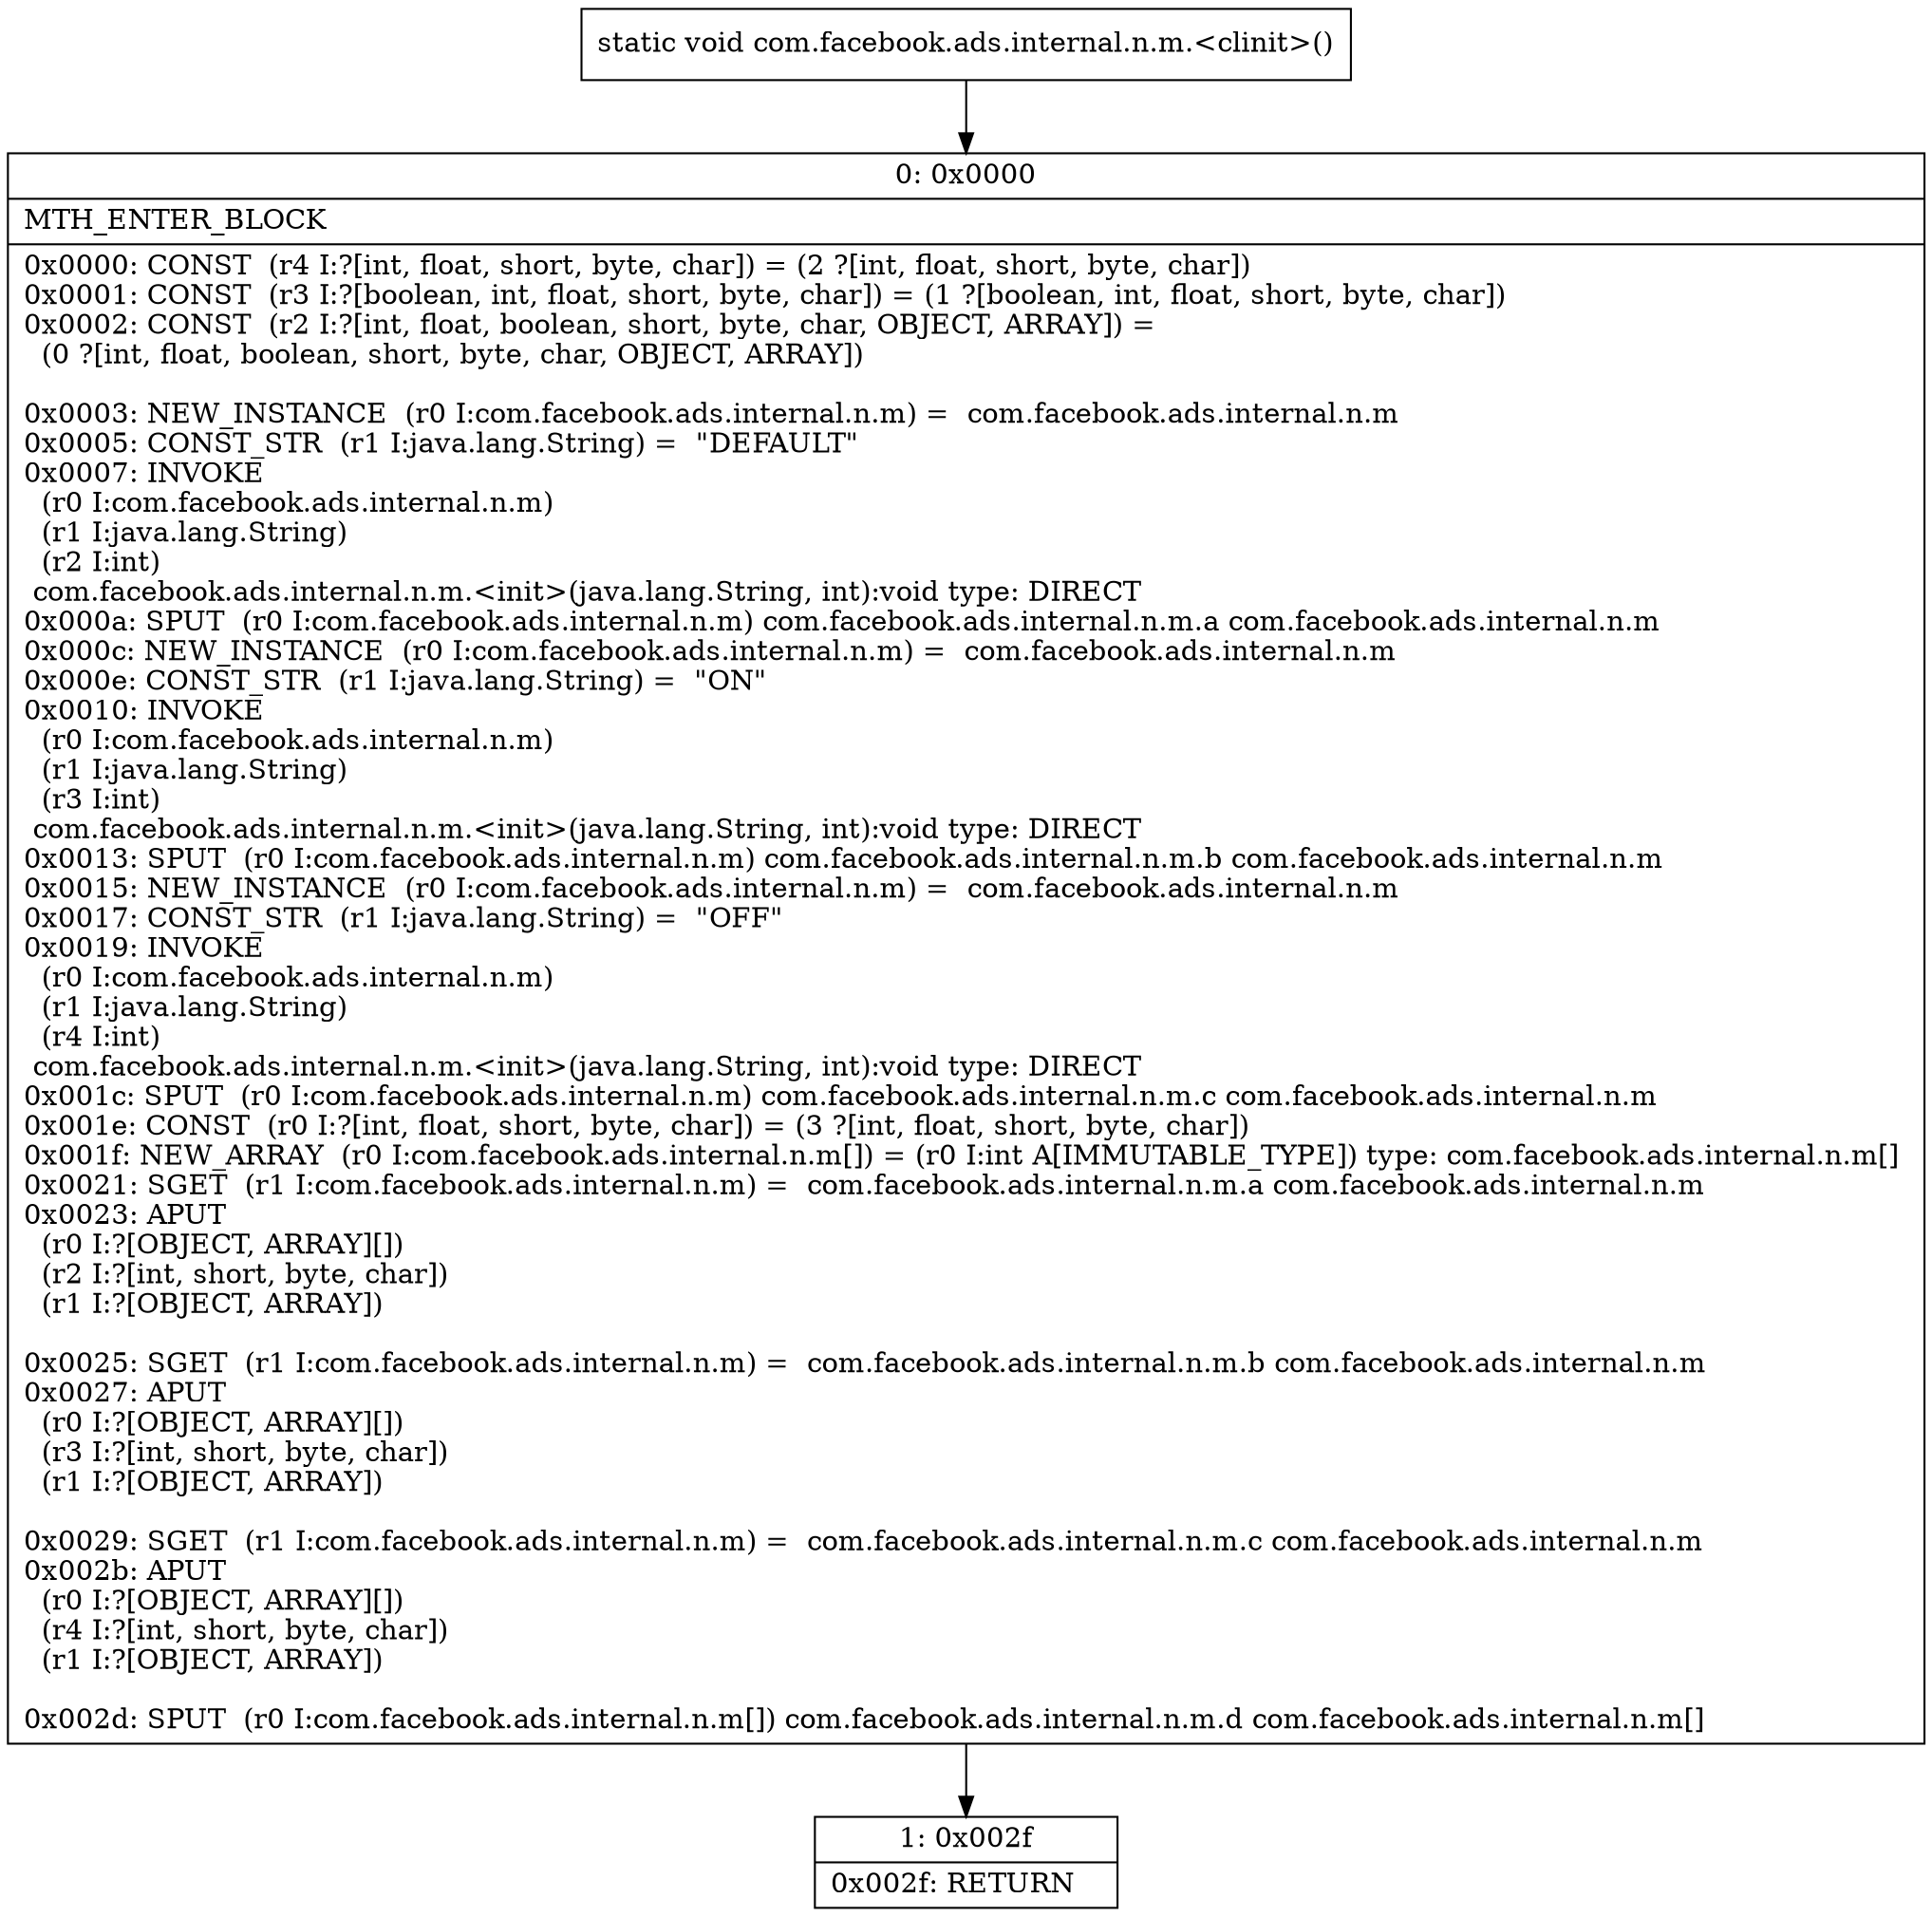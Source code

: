 digraph "CFG forcom.facebook.ads.internal.n.m.\<clinit\>()V" {
Node_0 [shape=record,label="{0\:\ 0x0000|MTH_ENTER_BLOCK\l|0x0000: CONST  (r4 I:?[int, float, short, byte, char]) = (2 ?[int, float, short, byte, char]) \l0x0001: CONST  (r3 I:?[boolean, int, float, short, byte, char]) = (1 ?[boolean, int, float, short, byte, char]) \l0x0002: CONST  (r2 I:?[int, float, boolean, short, byte, char, OBJECT, ARRAY]) = \l  (0 ?[int, float, boolean, short, byte, char, OBJECT, ARRAY])\l \l0x0003: NEW_INSTANCE  (r0 I:com.facebook.ads.internal.n.m) =  com.facebook.ads.internal.n.m \l0x0005: CONST_STR  (r1 I:java.lang.String) =  \"DEFAULT\" \l0x0007: INVOKE  \l  (r0 I:com.facebook.ads.internal.n.m)\l  (r1 I:java.lang.String)\l  (r2 I:int)\l com.facebook.ads.internal.n.m.\<init\>(java.lang.String, int):void type: DIRECT \l0x000a: SPUT  (r0 I:com.facebook.ads.internal.n.m) com.facebook.ads.internal.n.m.a com.facebook.ads.internal.n.m \l0x000c: NEW_INSTANCE  (r0 I:com.facebook.ads.internal.n.m) =  com.facebook.ads.internal.n.m \l0x000e: CONST_STR  (r1 I:java.lang.String) =  \"ON\" \l0x0010: INVOKE  \l  (r0 I:com.facebook.ads.internal.n.m)\l  (r1 I:java.lang.String)\l  (r3 I:int)\l com.facebook.ads.internal.n.m.\<init\>(java.lang.String, int):void type: DIRECT \l0x0013: SPUT  (r0 I:com.facebook.ads.internal.n.m) com.facebook.ads.internal.n.m.b com.facebook.ads.internal.n.m \l0x0015: NEW_INSTANCE  (r0 I:com.facebook.ads.internal.n.m) =  com.facebook.ads.internal.n.m \l0x0017: CONST_STR  (r1 I:java.lang.String) =  \"OFF\" \l0x0019: INVOKE  \l  (r0 I:com.facebook.ads.internal.n.m)\l  (r1 I:java.lang.String)\l  (r4 I:int)\l com.facebook.ads.internal.n.m.\<init\>(java.lang.String, int):void type: DIRECT \l0x001c: SPUT  (r0 I:com.facebook.ads.internal.n.m) com.facebook.ads.internal.n.m.c com.facebook.ads.internal.n.m \l0x001e: CONST  (r0 I:?[int, float, short, byte, char]) = (3 ?[int, float, short, byte, char]) \l0x001f: NEW_ARRAY  (r0 I:com.facebook.ads.internal.n.m[]) = (r0 I:int A[IMMUTABLE_TYPE]) type: com.facebook.ads.internal.n.m[] \l0x0021: SGET  (r1 I:com.facebook.ads.internal.n.m) =  com.facebook.ads.internal.n.m.a com.facebook.ads.internal.n.m \l0x0023: APUT  \l  (r0 I:?[OBJECT, ARRAY][])\l  (r2 I:?[int, short, byte, char])\l  (r1 I:?[OBJECT, ARRAY])\l \l0x0025: SGET  (r1 I:com.facebook.ads.internal.n.m) =  com.facebook.ads.internal.n.m.b com.facebook.ads.internal.n.m \l0x0027: APUT  \l  (r0 I:?[OBJECT, ARRAY][])\l  (r3 I:?[int, short, byte, char])\l  (r1 I:?[OBJECT, ARRAY])\l \l0x0029: SGET  (r1 I:com.facebook.ads.internal.n.m) =  com.facebook.ads.internal.n.m.c com.facebook.ads.internal.n.m \l0x002b: APUT  \l  (r0 I:?[OBJECT, ARRAY][])\l  (r4 I:?[int, short, byte, char])\l  (r1 I:?[OBJECT, ARRAY])\l \l0x002d: SPUT  (r0 I:com.facebook.ads.internal.n.m[]) com.facebook.ads.internal.n.m.d com.facebook.ads.internal.n.m[] \l}"];
Node_1 [shape=record,label="{1\:\ 0x002f|0x002f: RETURN   \l}"];
MethodNode[shape=record,label="{static void com.facebook.ads.internal.n.m.\<clinit\>() }"];
MethodNode -> Node_0;
Node_0 -> Node_1;
}

